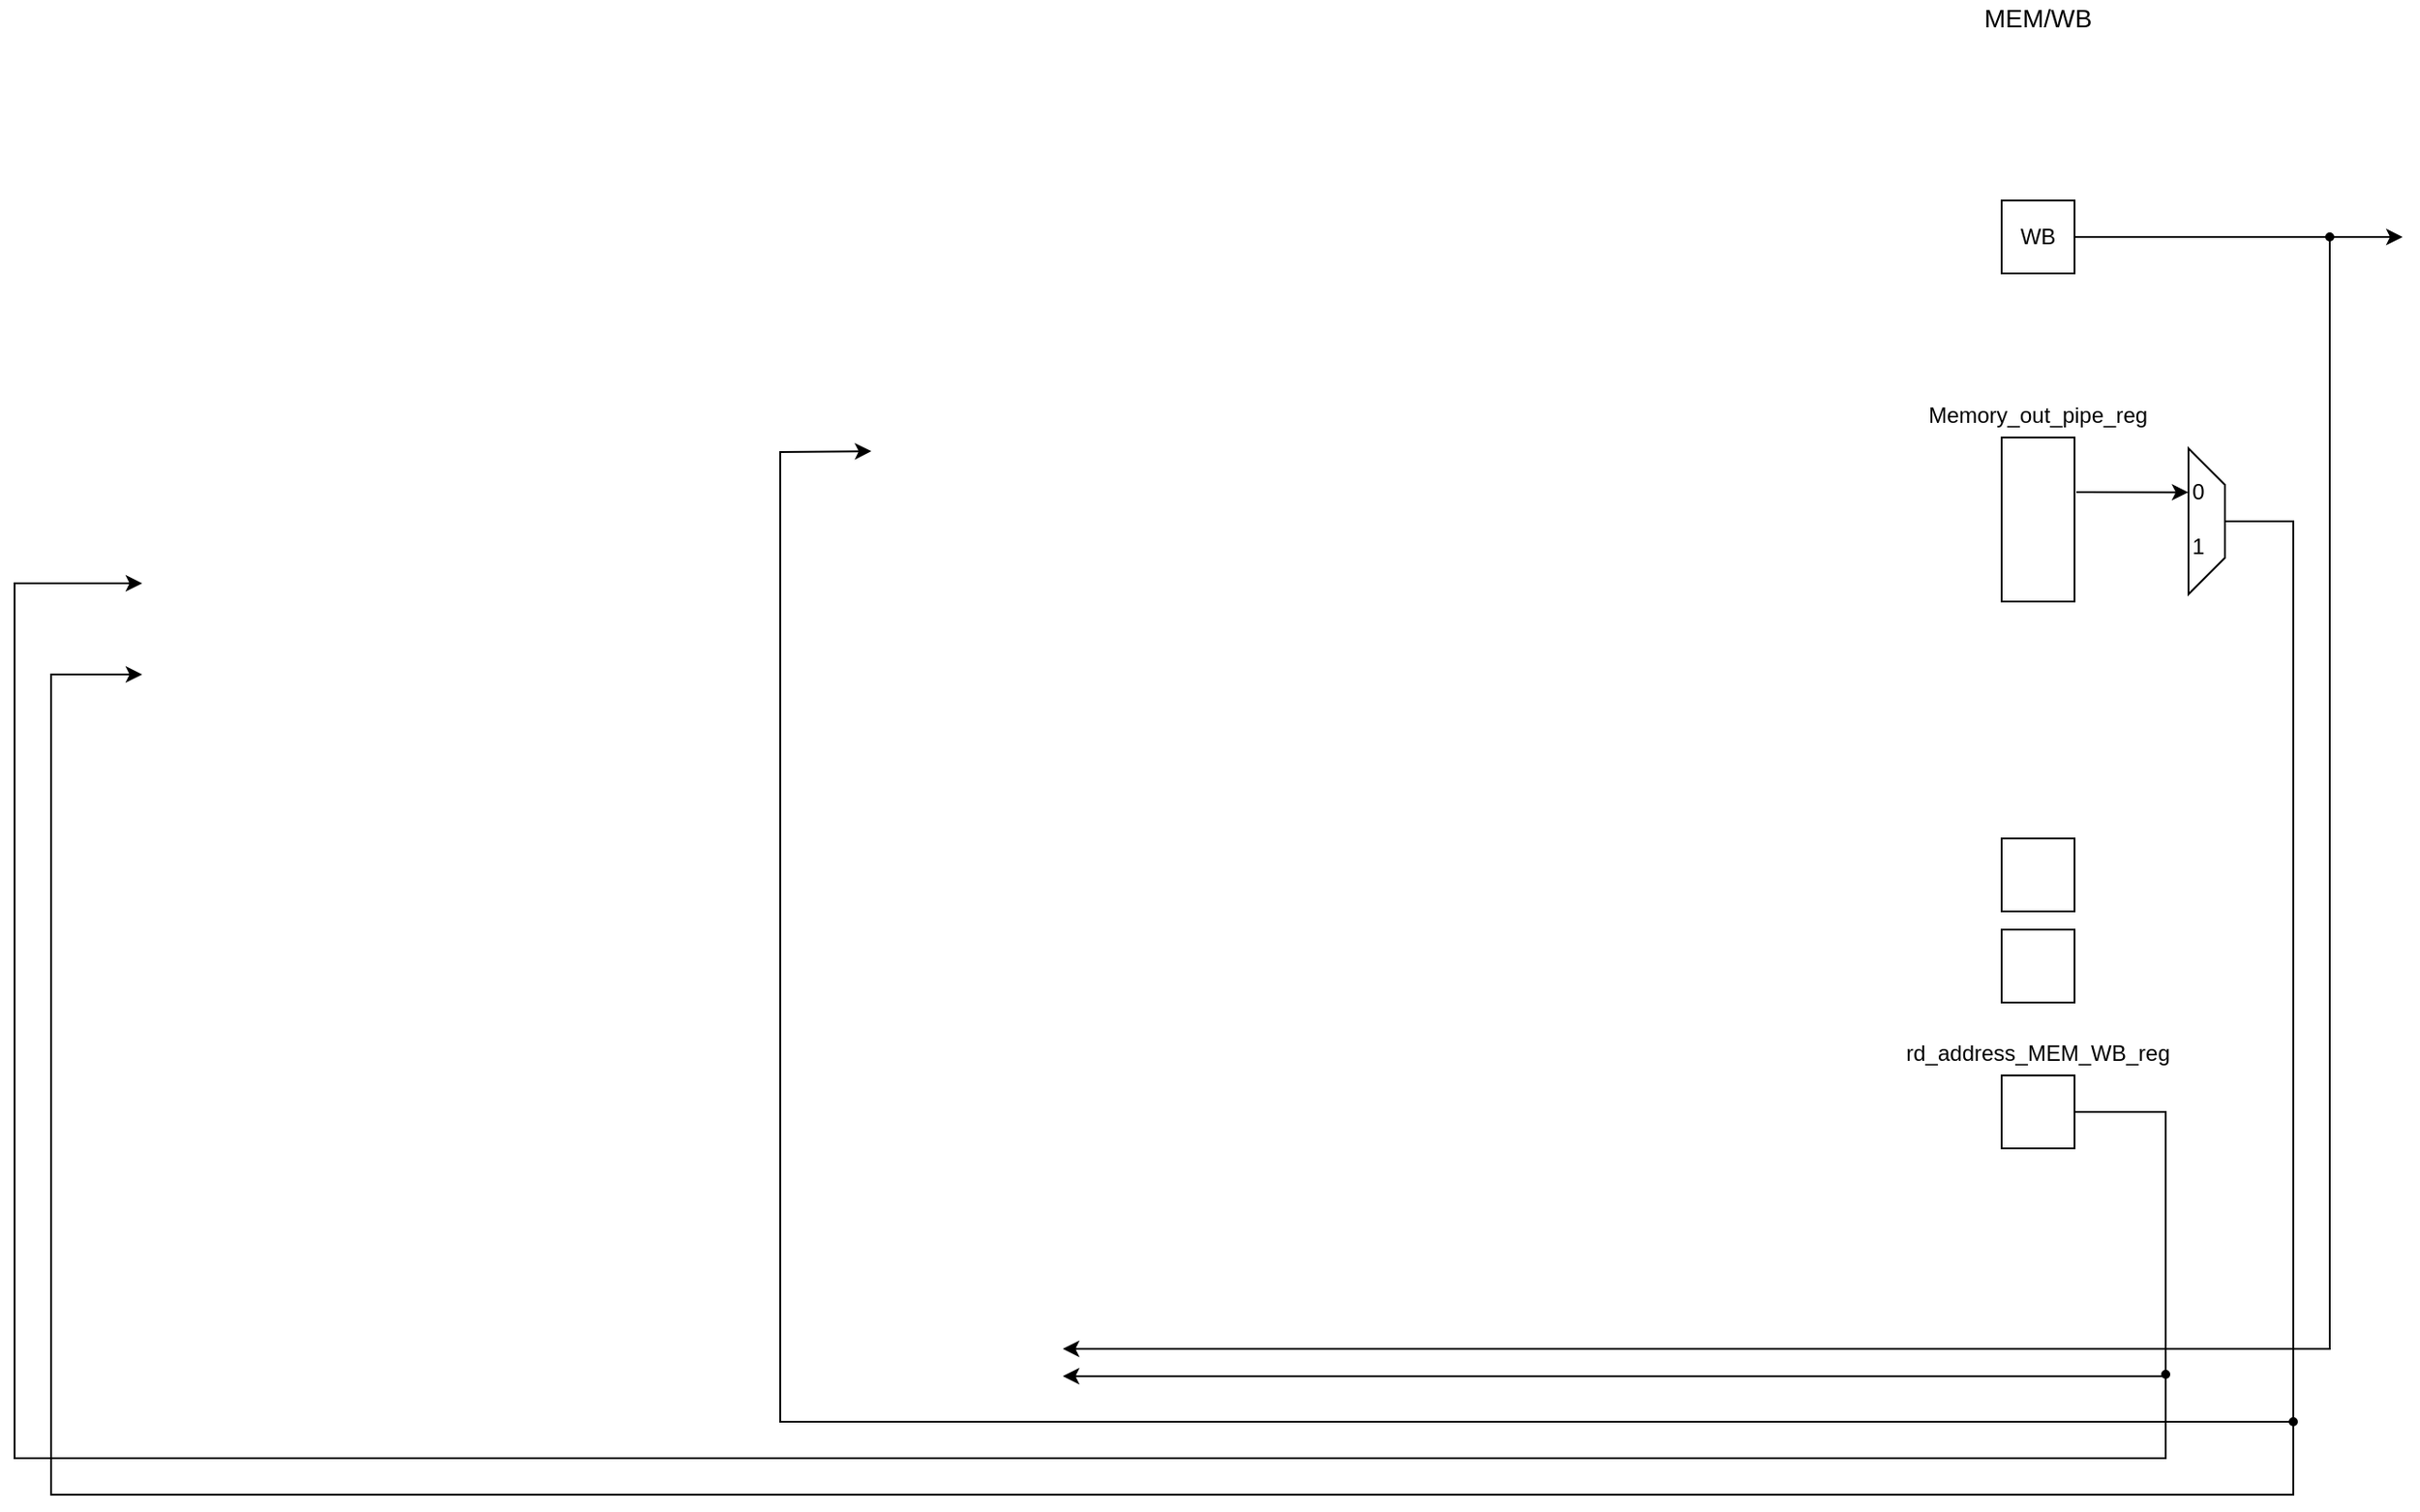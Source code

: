 <mxfile version="14.4.2" type="device"><diagram id="aepfmEy2WuYmVpdrFvKg" name="Page-1"><mxGraphModel dx="868" dy="450" grid="1" gridSize="10" guides="1" tooltips="1" connect="1" arrows="1" fold="1" page="1" pageScale="1" pageWidth="827" pageHeight="1169" math="0" shadow="0"><root><mxCell id="0"/><mxCell id="1" parent="0"/><mxCell id="-qrS-8VEBOiOH6Dw9lYV-1" value="" style="rounded=0;whiteSpace=wrap;html=1;strokeWidth=1;fillColor=none;" vertex="1" parent="1"><mxGeometry x="1550" y="460" width="40" height="90" as="geometry"/></mxCell><mxCell id="-qrS-8VEBOiOH6Dw9lYV-2" value="Memory_out_pipe_reg" style="text;html=1;strokeColor=none;fillColor=none;align=center;verticalAlign=middle;whiteSpace=wrap;rounded=0;" vertex="1" parent="1"><mxGeometry x="1550" y="437.5" width="40" height="20" as="geometry"/></mxCell><mxCell id="-qrS-8VEBOiOH6Dw9lYV-3" value="&lt;font style=&quot;font-size: 14px&quot;&gt;MEM/WB&lt;/font&gt;" style="text;html=1;strokeColor=none;fillColor=none;align=center;verticalAlign=middle;whiteSpace=wrap;rounded=0;dashed=1;" vertex="1" parent="1"><mxGeometry x="1550" y="220" width="40" height="20" as="geometry"/></mxCell><mxCell id="-qrS-8VEBOiOH6Dw9lYV-4" value="" style="shape=trapezoid;perimeter=trapezoidPerimeter;whiteSpace=wrap;html=1;fixedSize=1;fillColor=#FFFFFF;direction=south;" vertex="1" parent="1"><mxGeometry x="1652.5" y="466" width="20" height="80" as="geometry"/></mxCell><mxCell id="-qrS-8VEBOiOH6Dw9lYV-5" value="" style="endArrow=classic;html=1;exitX=0.5;exitY=0;exitDx=0;exitDy=0;entryX=0.75;entryY=1;entryDx=0;entryDy=0;rounded=0;" edge="1" parent="1" source="-qrS-8VEBOiOH6Dw9lYV-4"><mxGeometry width="50" height="50" relative="1" as="geometry"><mxPoint x="1640" y="550" as="sourcePoint"/><mxPoint x="930" y="467.5" as="targetPoint"/><Array as="points"><mxPoint x="1710" y="506"/><mxPoint x="1710" y="1000"/><mxPoint x="1170" y="1000"/><mxPoint x="880" y="1000"/><mxPoint x="880" y="468"/></Array></mxGeometry></mxCell><mxCell id="-qrS-8VEBOiOH6Dw9lYV-6" value="0" style="text;html=1;strokeColor=none;fillColor=none;align=center;verticalAlign=middle;whiteSpace=wrap;rounded=0;" vertex="1" parent="1"><mxGeometry x="1637.5" y="480" width="40" height="20" as="geometry"/></mxCell><mxCell id="-qrS-8VEBOiOH6Dw9lYV-7" value="1" style="text;html=1;strokeColor=none;fillColor=none;align=center;verticalAlign=middle;whiteSpace=wrap;rounded=0;" vertex="1" parent="1"><mxGeometry x="1637.5" y="510" width="40" height="20" as="geometry"/></mxCell><mxCell id="-qrS-8VEBOiOH6Dw9lYV-8" value="WB" style="rounded=0;whiteSpace=wrap;html=1;" vertex="1" parent="1"><mxGeometry x="1550" y="330" width="40" height="40" as="geometry"/></mxCell><mxCell id="-qrS-8VEBOiOH6Dw9lYV-9" value="" style="rounded=0;whiteSpace=wrap;html=1;" vertex="1" parent="1"><mxGeometry x="1550" y="810" width="40" height="40" as="geometry"/></mxCell><mxCell id="-qrS-8VEBOiOH6Dw9lYV-10" value="" style="rounded=0;whiteSpace=wrap;html=1;" vertex="1" parent="1"><mxGeometry x="1550" y="730" width="40" height="40" as="geometry"/></mxCell><mxCell id="-qrS-8VEBOiOH6Dw9lYV-11" value="" style="rounded=0;whiteSpace=wrap;html=1;" vertex="1" parent="1"><mxGeometry x="1550" y="680" width="40" height="40" as="geometry"/></mxCell><mxCell id="-qrS-8VEBOiOH6Dw9lYV-12" value="" style="endArrow=classic;html=1;entryX=1;entryY=0.75;entryDx=0;entryDy=0;exitX=1;exitY=0.5;exitDx=0;exitDy=0;rounded=0;" edge="1" parent="1" source="-qrS-8VEBOiOH6Dw9lYV-9"><mxGeometry width="50" height="50" relative="1" as="geometry"><mxPoint x="1640" y="830" as="sourcePoint"/><mxPoint x="1035" y="975" as="targetPoint"/><Array as="points"><mxPoint x="1640" y="830"/><mxPoint x="1640" y="975"/></Array></mxGeometry></mxCell><mxCell id="-qrS-8VEBOiOH6Dw9lYV-13" value="rd_address_MEM_WB_reg" style="text;html=1;strokeColor=none;fillColor=none;align=center;verticalAlign=middle;whiteSpace=wrap;rounded=0;" vertex="1" parent="1"><mxGeometry x="1550" y="787.5" width="40" height="20" as="geometry"/></mxCell><mxCell id="-qrS-8VEBOiOH6Dw9lYV-14" value="" style="endArrow=classic;html=1;entryX=0;entryY=0.5;entryDx=0;entryDy=0;rounded=0;" edge="1" parent="1"><mxGeometry width="50" height="50" relative="1" as="geometry"><mxPoint x="1640" y="970" as="sourcePoint"/><mxPoint x="530" y="540" as="targetPoint"/><Array as="points"><mxPoint x="1640" y="1020"/><mxPoint x="460" y="1020"/><mxPoint x="460" y="540"/></Array></mxGeometry></mxCell><mxCell id="-qrS-8VEBOiOH6Dw9lYV-15" value="" style="verticalLabelPosition=bottom;shadow=0;dashed=0;align=center;html=1;verticalAlign=top;shape=mxgraph.electrical.logic_gates.inverting_contact;fillColor=#000000;" vertex="1" parent="1"><mxGeometry x="1637.5" y="971.5" width="5" height="5" as="geometry"/></mxCell><mxCell id="-qrS-8VEBOiOH6Dw9lYV-16" value="" style="endArrow=classic;html=1;rounded=0;" edge="1" parent="1"><mxGeometry width="50" height="50" relative="1" as="geometry"><mxPoint x="1710" y="998" as="sourcePoint"/><mxPoint x="530" y="590" as="targetPoint"/><Array as="points"><mxPoint x="1710" y="1040"/><mxPoint x="480" y="1040"/><mxPoint x="480" y="590"/></Array></mxGeometry></mxCell><mxCell id="-qrS-8VEBOiOH6Dw9lYV-17" value="" style="verticalLabelPosition=bottom;shadow=0;dashed=0;align=center;html=1;verticalAlign=top;shape=mxgraph.electrical.logic_gates.inverting_contact;fillColor=#000000;" vertex="1" parent="1"><mxGeometry x="1707.5" y="997.5" width="5" height="5" as="geometry"/></mxCell><mxCell id="-qrS-8VEBOiOH6Dw9lYV-18" value="" style="endArrow=classic;html=1;entryX=0.301;entryY=1.002;entryDx=0;entryDy=0;entryPerimeter=0;" edge="1" parent="1" target="-qrS-8VEBOiOH6Dw9lYV-4"><mxGeometry width="50" height="50" relative="1" as="geometry"><mxPoint x="1591" y="490" as="sourcePoint"/><mxPoint x="1650" y="489.84" as="targetPoint"/></mxGeometry></mxCell><mxCell id="-qrS-8VEBOiOH6Dw9lYV-19" value="" style="endArrow=classic;html=1;exitX=1;exitY=0.5;exitDx=0;exitDy=0;" edge="1" parent="1" source="-qrS-8VEBOiOH6Dw9lYV-8"><mxGeometry width="50" height="50" relative="1" as="geometry"><mxPoint x="1700" y="370" as="sourcePoint"/><mxPoint x="1770" y="350" as="targetPoint"/></mxGeometry></mxCell><mxCell id="-qrS-8VEBOiOH6Dw9lYV-20" value="" style="endArrow=classic;html=1;entryX=1;entryY=0.5;entryDx=0;entryDy=0;rounded=0;" edge="1" parent="1"><mxGeometry width="50" height="50" relative="1" as="geometry"><mxPoint x="1730" y="350" as="sourcePoint"/><mxPoint x="1035" y="960" as="targetPoint"/><Array as="points"><mxPoint x="1730" y="960"/></Array></mxGeometry></mxCell><mxCell id="-qrS-8VEBOiOH6Dw9lYV-21" value="" style="verticalLabelPosition=bottom;shadow=0;dashed=0;align=center;html=1;verticalAlign=top;shape=mxgraph.electrical.logic_gates.inverting_contact;fillColor=#000000;" vertex="1" parent="1"><mxGeometry x="1727.5" y="347.5" width="5" height="5" as="geometry"/></mxCell></root></mxGraphModel></diagram></mxfile>